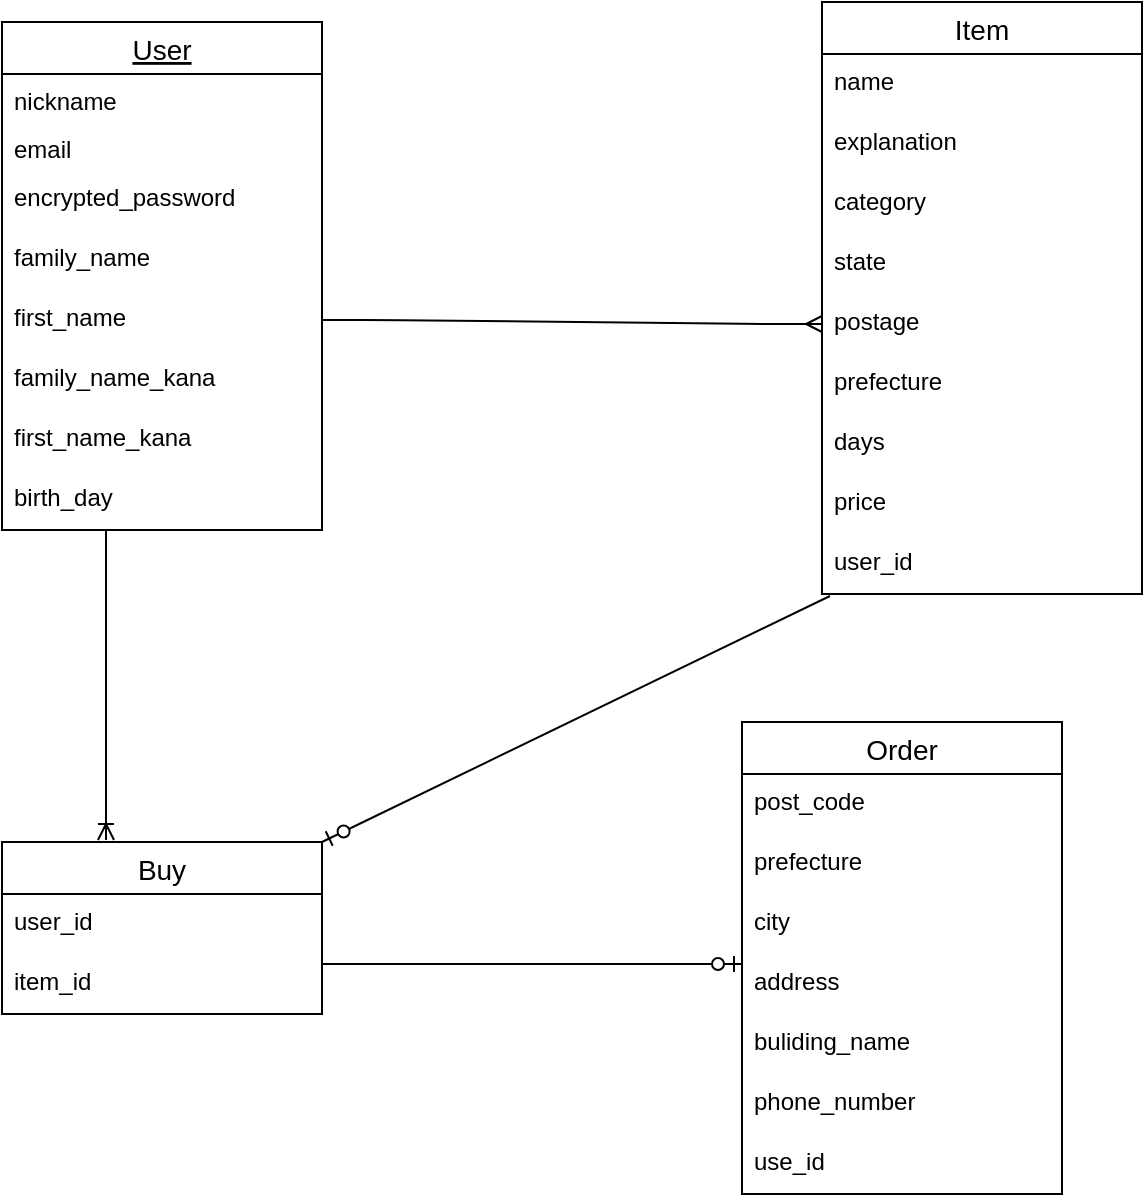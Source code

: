 <mxfile>
    <diagram id="O8da555JvhcOOswfeF79" name="ページ1">
        <mxGraphModel dx="835" dy="583" grid="1" gridSize="10" guides="1" tooltips="1" connect="1" arrows="0" fold="1" page="1" pageScale="1" pageWidth="827" pageHeight="1169" math="0" shadow="0">
            <root>
                <mxCell id="0"/>
                <mxCell id="1" parent="0"/>
                <mxCell id="8" value="User" style="swimlane;fontStyle=4;childLayout=stackLayout;horizontal=1;startSize=26;horizontalStack=0;resizeParent=1;resizeParentMax=0;resizeLast=0;collapsible=1;marginBottom=0;align=center;fontSize=14;" vertex="1" parent="1">
                    <mxGeometry x="110" y="130" width="160" height="254" as="geometry"/>
                </mxCell>
                <mxCell id="25" value="nickname" style="text;strokeColor=none;fillColor=none;spacingLeft=4;spacingRight=4;overflow=hidden;rotatable=0;points=[[0,0.5],[1,0.5]];portConstraint=eastwest;fontSize=12;labelBackgroundColor=default;" vertex="1" parent="8">
                    <mxGeometry y="26" width="160" height="24" as="geometry"/>
                </mxCell>
                <mxCell id="9" value="email" style="text;strokeColor=none;fillColor=none;spacingLeft=4;spacingRight=4;overflow=hidden;rotatable=0;points=[[0,0.5],[1,0.5]];portConstraint=eastwest;fontSize=12;" vertex="1" parent="8">
                    <mxGeometry y="50" width="160" height="24" as="geometry"/>
                </mxCell>
                <mxCell id="10" value="encrypted_password" style="text;strokeColor=none;fillColor=none;spacingLeft=4;spacingRight=4;overflow=hidden;rotatable=0;points=[[0,0.5],[1,0.5]];portConstraint=eastwest;fontSize=12;" vertex="1" parent="8">
                    <mxGeometry y="74" width="160" height="30" as="geometry"/>
                </mxCell>
                <mxCell id="11" value="family_name" style="text;strokeColor=none;fillColor=none;spacingLeft=4;spacingRight=4;overflow=hidden;rotatable=0;points=[[0,0.5],[1,0.5]];portConstraint=eastwest;fontSize=12;" vertex="1" parent="8">
                    <mxGeometry y="104" width="160" height="30" as="geometry"/>
                </mxCell>
                <mxCell id="26" value="first_name" style="text;strokeColor=none;fillColor=none;spacingLeft=4;spacingRight=4;overflow=hidden;rotatable=0;points=[[0,0.5],[1,0.5]];portConstraint=eastwest;fontSize=12;" vertex="1" parent="8">
                    <mxGeometry y="134" width="160" height="30" as="geometry"/>
                </mxCell>
                <mxCell id="27" value="family_name_kana" style="text;strokeColor=none;fillColor=none;spacingLeft=4;spacingRight=4;overflow=hidden;rotatable=0;points=[[0,0.5],[1,0.5]];portConstraint=eastwest;fontSize=12;" vertex="1" parent="8">
                    <mxGeometry y="164" width="160" height="30" as="geometry"/>
                </mxCell>
                <mxCell id="28" value="first_name_kana" style="text;strokeColor=none;fillColor=none;spacingLeft=4;spacingRight=4;overflow=hidden;rotatable=0;points=[[0,0.5],[1,0.5]];portConstraint=eastwest;fontSize=12;" vertex="1" parent="8">
                    <mxGeometry y="194" width="160" height="30" as="geometry"/>
                </mxCell>
                <mxCell id="29" value="birth_day" style="text;strokeColor=none;fillColor=none;spacingLeft=4;spacingRight=4;overflow=hidden;rotatable=0;points=[[0,0.5],[1,0.5]];portConstraint=eastwest;fontSize=12;" vertex="1" parent="8">
                    <mxGeometry y="224" width="160" height="30" as="geometry"/>
                </mxCell>
                <mxCell id="55" value="Item" style="swimlane;fontStyle=0;childLayout=stackLayout;horizontal=1;startSize=26;horizontalStack=0;resizeParent=1;resizeParentMax=0;resizeLast=0;collapsible=1;marginBottom=0;align=center;fontSize=14;labelBackgroundColor=default;labelBorderColor=none;strokeColor=default;" vertex="1" parent="1">
                    <mxGeometry x="520" y="120" width="160" height="296" as="geometry"/>
                </mxCell>
                <mxCell id="56" value="name" style="text;strokeColor=none;fillColor=none;spacingLeft=4;spacingRight=4;overflow=hidden;rotatable=0;points=[[0,0.5],[1,0.5]];portConstraint=eastwest;fontSize=12;labelBackgroundColor=default;labelBorderColor=none;" vertex="1" parent="55">
                    <mxGeometry y="26" width="160" height="30" as="geometry"/>
                </mxCell>
                <mxCell id="57" value="explanation" style="text;strokeColor=none;fillColor=none;spacingLeft=4;spacingRight=4;overflow=hidden;rotatable=0;points=[[0,0.5],[1,0.5]];portConstraint=eastwest;fontSize=12;labelBackgroundColor=default;labelBorderColor=none;" vertex="1" parent="55">
                    <mxGeometry y="56" width="160" height="30" as="geometry"/>
                </mxCell>
                <mxCell id="58" value="category" style="text;strokeColor=none;fillColor=none;spacingLeft=4;spacingRight=4;overflow=hidden;rotatable=0;points=[[0,0.5],[1,0.5]];portConstraint=eastwest;fontSize=12;labelBackgroundColor=default;labelBorderColor=none;" vertex="1" parent="55">
                    <mxGeometry y="86" width="160" height="30" as="geometry"/>
                </mxCell>
                <mxCell id="60" value="state" style="text;strokeColor=none;fillColor=none;spacingLeft=4;spacingRight=4;overflow=hidden;rotatable=0;points=[[0,0.5],[1,0.5]];portConstraint=eastwest;fontSize=12;labelBackgroundColor=default;labelBorderColor=none;" vertex="1" parent="55">
                    <mxGeometry y="116" width="160" height="30" as="geometry"/>
                </mxCell>
                <mxCell id="61" value="postage" style="text;strokeColor=none;fillColor=none;spacingLeft=4;spacingRight=4;overflow=hidden;rotatable=0;points=[[0,0.5],[1,0.5]];portConstraint=eastwest;fontSize=12;labelBackgroundColor=default;labelBorderColor=none;" vertex="1" parent="55">
                    <mxGeometry y="146" width="160" height="30" as="geometry"/>
                </mxCell>
                <mxCell id="62" value="prefecture" style="text;strokeColor=none;fillColor=none;spacingLeft=4;spacingRight=4;overflow=hidden;rotatable=0;points=[[0,0.5],[1,0.5]];portConstraint=eastwest;fontSize=12;labelBackgroundColor=default;labelBorderColor=none;" vertex="1" parent="55">
                    <mxGeometry y="176" width="160" height="30" as="geometry"/>
                </mxCell>
                <mxCell id="63" value="days" style="text;strokeColor=none;fillColor=none;spacingLeft=4;spacingRight=4;overflow=hidden;rotatable=0;points=[[0,0.5],[1,0.5]];portConstraint=eastwest;fontSize=12;labelBackgroundColor=default;labelBorderColor=none;" vertex="1" parent="55">
                    <mxGeometry y="206" width="160" height="30" as="geometry"/>
                </mxCell>
                <mxCell id="64" value="price" style="text;strokeColor=none;fillColor=none;spacingLeft=4;spacingRight=4;overflow=hidden;rotatable=0;points=[[0,0.5],[1,0.5]];portConstraint=eastwest;fontSize=12;labelBackgroundColor=default;labelBorderColor=none;" vertex="1" parent="55">
                    <mxGeometry y="236" width="160" height="30" as="geometry"/>
                </mxCell>
                <mxCell id="65" value="user_id" style="text;strokeColor=none;fillColor=none;spacingLeft=4;spacingRight=4;overflow=hidden;rotatable=0;points=[[0,0.5],[1,0.5]];portConstraint=eastwest;fontSize=12;labelBackgroundColor=default;labelBorderColor=none;" vertex="1" parent="55">
                    <mxGeometry y="266" width="160" height="30" as="geometry"/>
                </mxCell>
                <mxCell id="66" value="" style="edgeStyle=entityRelationEdgeStyle;fontSize=12;html=1;endArrow=ERmany;exitX=1;exitY=0.5;exitDx=0;exitDy=0;entryX=0;entryY=0.5;entryDx=0;entryDy=0;" edge="1" parent="1" source="26" target="61">
                    <mxGeometry width="100" height="100" relative="1" as="geometry">
                        <mxPoint x="370" y="460" as="sourcePoint"/>
                        <mxPoint x="470" y="360" as="targetPoint"/>
                    </mxGeometry>
                </mxCell>
                <mxCell id="67" value="Buy" style="swimlane;fontStyle=0;childLayout=stackLayout;horizontal=1;startSize=26;horizontalStack=0;resizeParent=1;resizeParentMax=0;resizeLast=0;collapsible=1;marginBottom=0;align=center;fontSize=14;labelBackgroundColor=default;labelBorderColor=none;strokeColor=default;" vertex="1" parent="1">
                    <mxGeometry x="110" y="540" width="160" height="86" as="geometry"/>
                </mxCell>
                <mxCell id="68" value="user_id" style="text;strokeColor=none;fillColor=none;spacingLeft=4;spacingRight=4;overflow=hidden;rotatable=0;points=[[0,0.5],[1,0.5]];portConstraint=eastwest;fontSize=12;labelBackgroundColor=default;labelBorderColor=none;" vertex="1" parent="67">
                    <mxGeometry y="26" width="160" height="30" as="geometry"/>
                </mxCell>
                <mxCell id="69" value="item_id" style="text;strokeColor=none;fillColor=none;spacingLeft=4;spacingRight=4;overflow=hidden;rotatable=0;points=[[0,0.5],[1,0.5]];portConstraint=eastwest;fontSize=12;labelBackgroundColor=default;labelBorderColor=none;" vertex="1" parent="67">
                    <mxGeometry y="56" width="160" height="30" as="geometry"/>
                </mxCell>
                <mxCell id="74" value="" style="fontSize=12;html=1;endArrow=ERoneToMany;exitX=0.325;exitY=1;exitDx=0;exitDy=0;exitPerimeter=0;entryX=0.325;entryY=-0.012;entryDx=0;entryDy=0;entryPerimeter=0;" edge="1" parent="1" source="29" target="67">
                    <mxGeometry width="100" height="100" relative="1" as="geometry">
                        <mxPoint x="370" y="500" as="sourcePoint"/>
                        <mxPoint x="470" y="400" as="targetPoint"/>
                    </mxGeometry>
                </mxCell>
                <mxCell id="76" value="" style="fontSize=12;html=1;endArrow=ERzeroToOne;endFill=1;exitX=0.025;exitY=1.033;exitDx=0;exitDy=0;exitPerimeter=0;entryX=1;entryY=0;entryDx=0;entryDy=0;" edge="1" parent="1" source="65" target="67">
                    <mxGeometry width="100" height="100" relative="1" as="geometry">
                        <mxPoint x="340" y="660" as="sourcePoint"/>
                        <mxPoint x="260" y="760" as="targetPoint"/>
                    </mxGeometry>
                </mxCell>
                <mxCell id="77" value="Order" style="swimlane;fontStyle=0;childLayout=stackLayout;horizontal=1;startSize=26;horizontalStack=0;resizeParent=1;resizeParentMax=0;resizeLast=0;collapsible=1;marginBottom=0;align=center;fontSize=14;labelBackgroundColor=default;labelBorderColor=none;strokeColor=default;" vertex="1" parent="1">
                    <mxGeometry x="480" y="480" width="160" height="236" as="geometry"/>
                </mxCell>
                <mxCell id="78" value="post_code" style="text;strokeColor=none;fillColor=none;spacingLeft=4;spacingRight=4;overflow=hidden;rotatable=0;points=[[0,0.5],[1,0.5]];portConstraint=eastwest;fontSize=12;labelBackgroundColor=none;labelBorderColor=none;" vertex="1" parent="77">
                    <mxGeometry y="26" width="160" height="30" as="geometry"/>
                </mxCell>
                <mxCell id="80" value="prefecture" style="text;strokeColor=none;fillColor=none;spacingLeft=4;spacingRight=4;overflow=hidden;rotatable=0;points=[[0,0.5],[1,0.5]];portConstraint=eastwest;fontSize=12;labelBackgroundColor=default;labelBorderColor=none;" vertex="1" parent="77">
                    <mxGeometry y="56" width="160" height="30" as="geometry"/>
                </mxCell>
                <mxCell id="81" value="city" style="text;strokeColor=none;fillColor=none;spacingLeft=4;spacingRight=4;overflow=hidden;rotatable=0;points=[[0,0.5],[1,0.5]];portConstraint=eastwest;fontSize=12;labelBackgroundColor=default;labelBorderColor=none;" vertex="1" parent="77">
                    <mxGeometry y="86" width="160" height="30" as="geometry"/>
                </mxCell>
                <mxCell id="82" value="address" style="text;strokeColor=none;fillColor=none;spacingLeft=4;spacingRight=4;overflow=hidden;rotatable=0;points=[[0,0.5],[1,0.5]];portConstraint=eastwest;fontSize=12;labelBackgroundColor=default;labelBorderColor=none;" vertex="1" parent="77">
                    <mxGeometry y="116" width="160" height="30" as="geometry"/>
                </mxCell>
                <mxCell id="83" value="buliding_name" style="text;strokeColor=none;fillColor=none;spacingLeft=4;spacingRight=4;overflow=hidden;rotatable=0;points=[[0,0.5],[1,0.5]];portConstraint=eastwest;fontSize=12;labelBackgroundColor=default;labelBorderColor=none;" vertex="1" parent="77">
                    <mxGeometry y="146" width="160" height="30" as="geometry"/>
                </mxCell>
                <mxCell id="84" value="phone_number" style="text;strokeColor=none;fillColor=none;spacingLeft=4;spacingRight=4;overflow=hidden;rotatable=0;points=[[0,0.5],[1,0.5]];portConstraint=eastwest;fontSize=12;labelBackgroundColor=default;labelBorderColor=none;" vertex="1" parent="77">
                    <mxGeometry y="176" width="160" height="30" as="geometry"/>
                </mxCell>
                <mxCell id="85" value="use_id" style="text;strokeColor=none;fillColor=none;spacingLeft=4;spacingRight=4;overflow=hidden;rotatable=0;points=[[0,0.5],[1,0.5]];portConstraint=eastwest;fontSize=12;labelBackgroundColor=default;labelBorderColor=none;" vertex="1" parent="77">
                    <mxGeometry y="206" width="160" height="30" as="geometry"/>
                </mxCell>
                <mxCell id="86" value="" style="fontSize=12;html=1;endArrow=ERzeroToOne;endFill=1;" edge="1" parent="1">
                    <mxGeometry width="100" height="100" relative="1" as="geometry">
                        <mxPoint x="270" y="601" as="sourcePoint"/>
                        <mxPoint x="480" y="601" as="targetPoint"/>
                    </mxGeometry>
                </mxCell>
            </root>
        </mxGraphModel>
    </diagram>
</mxfile>